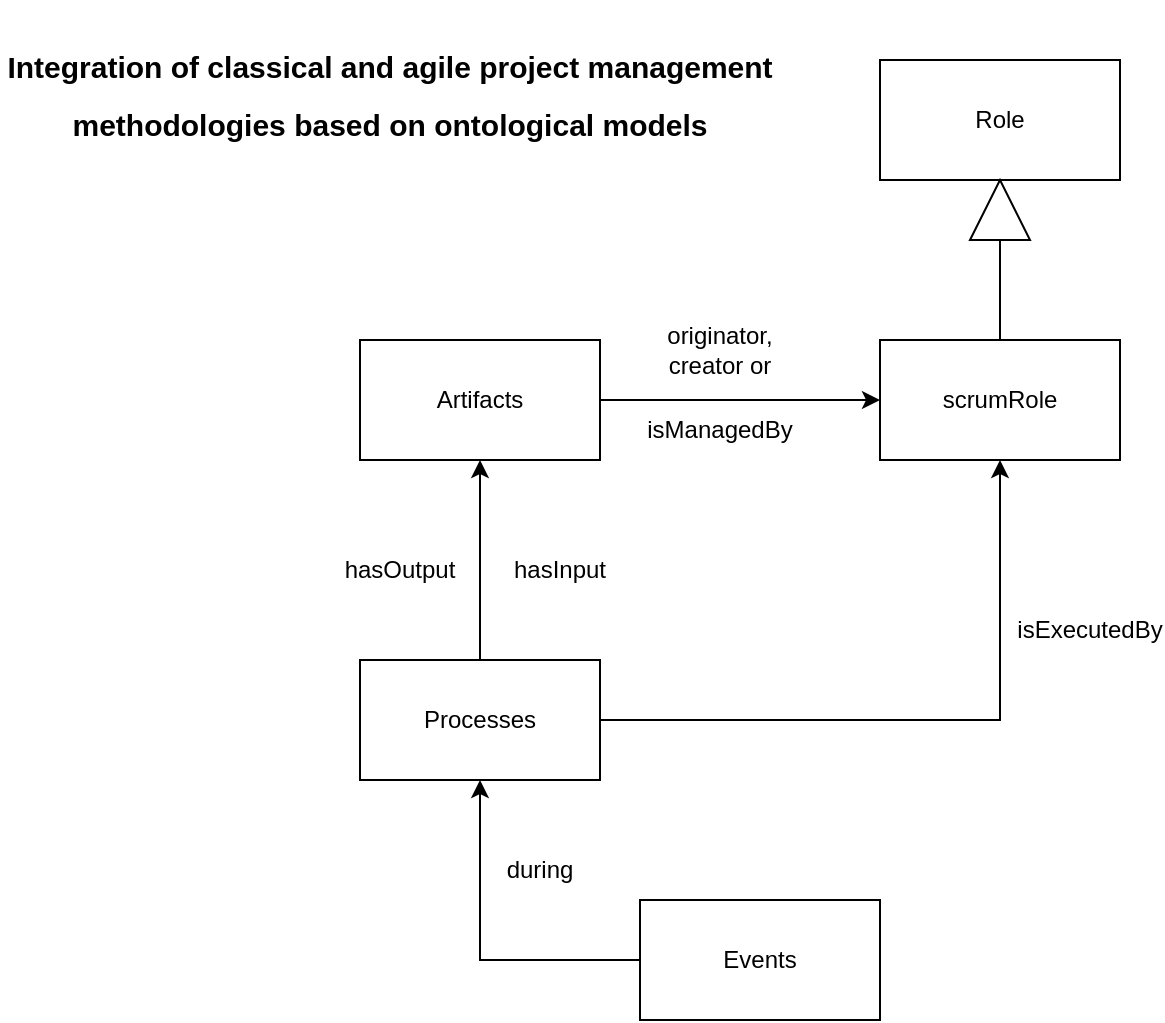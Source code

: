 <mxfile version="18.0.6" type="device"><diagram id="9cEZ5KLznjtW_zc-0BJL" name="Page-1"><mxGraphModel dx="1183" dy="734" grid="1" gridSize="10" guides="1" tooltips="1" connect="1" arrows="1" fold="1" page="1" pageScale="1" pageWidth="850" pageHeight="1100" math="0" shadow="0"><root><mxCell id="0"/><mxCell id="1" parent="0"/><mxCell id="uE4yOQZlBMkA8IkqFdpx-1" value="Artifacts" style="rounded=0;whiteSpace=wrap;html=1;" vertex="1" parent="1"><mxGeometry x="270" y="270" width="120" height="60" as="geometry"/></mxCell><mxCell id="uE4yOQZlBMkA8IkqFdpx-2" value="scrumRole" style="rounded=0;whiteSpace=wrap;html=1;" vertex="1" parent="1"><mxGeometry x="530" y="270" width="120" height="60" as="geometry"/></mxCell><mxCell id="uE4yOQZlBMkA8IkqFdpx-3" value="Role" style="rounded=0;whiteSpace=wrap;html=1;" vertex="1" parent="1"><mxGeometry x="530" y="130" width="120" height="60" as="geometry"/></mxCell><mxCell id="uE4yOQZlBMkA8IkqFdpx-4" value="" style="triangle;whiteSpace=wrap;html=1;rotation=-90;" vertex="1" parent="1"><mxGeometry x="575" y="190" width="30" height="30" as="geometry"/></mxCell><mxCell id="uE4yOQZlBMkA8IkqFdpx-5" value="" style="endArrow=none;html=1;rounded=0;entryX=0;entryY=0.5;entryDx=0;entryDy=0;exitX=0.5;exitY=0;exitDx=0;exitDy=0;" edge="1" parent="1" source="uE4yOQZlBMkA8IkqFdpx-2" target="uE4yOQZlBMkA8IkqFdpx-4"><mxGeometry width="50" height="50" relative="1" as="geometry"><mxPoint x="400" y="330" as="sourcePoint"/><mxPoint x="450" y="280" as="targetPoint"/></mxGeometry></mxCell><mxCell id="uE4yOQZlBMkA8IkqFdpx-6" value="" style="endArrow=classic;html=1;rounded=0;entryX=0;entryY=0.5;entryDx=0;entryDy=0;exitX=1;exitY=0.5;exitDx=0;exitDy=0;" edge="1" parent="1" source="uE4yOQZlBMkA8IkqFdpx-1" target="uE4yOQZlBMkA8IkqFdpx-2"><mxGeometry width="50" height="50" relative="1" as="geometry"><mxPoint x="400" y="330" as="sourcePoint"/><mxPoint x="450" y="280" as="targetPoint"/></mxGeometry></mxCell><mxCell id="uE4yOQZlBMkA8IkqFdpx-7" value="originator, creator or" style="text;html=1;strokeColor=none;fillColor=none;align=center;verticalAlign=middle;whiteSpace=wrap;rounded=0;" vertex="1" parent="1"><mxGeometry x="420" y="260" width="60" height="30" as="geometry"/></mxCell><mxCell id="uE4yOQZlBMkA8IkqFdpx-8" value="isManagedBy" style="text;html=1;strokeColor=none;fillColor=none;align=center;verticalAlign=middle;whiteSpace=wrap;rounded=0;" vertex="1" parent="1"><mxGeometry x="420" y="300" width="60" height="30" as="geometry"/></mxCell><mxCell id="uE4yOQZlBMkA8IkqFdpx-9" value="Processes" style="rounded=0;whiteSpace=wrap;html=1;" vertex="1" parent="1"><mxGeometry x="270" y="430" width="120" height="60" as="geometry"/></mxCell><mxCell id="uE4yOQZlBMkA8IkqFdpx-10" value="" style="endArrow=classic;html=1;rounded=0;entryX=0.5;entryY=1;entryDx=0;entryDy=0;exitX=0.5;exitY=0;exitDx=0;exitDy=0;" edge="1" parent="1" source="uE4yOQZlBMkA8IkqFdpx-9" target="uE4yOQZlBMkA8IkqFdpx-1"><mxGeometry width="50" height="50" relative="1" as="geometry"><mxPoint x="450" y="270" as="sourcePoint"/><mxPoint x="400" y="320" as="targetPoint"/></mxGeometry></mxCell><mxCell id="uE4yOQZlBMkA8IkqFdpx-11" value="hasInput" style="text;html=1;strokeColor=none;fillColor=none;align=center;verticalAlign=middle;whiteSpace=wrap;rounded=0;" vertex="1" parent="1"><mxGeometry x="340" y="370" width="60" height="30" as="geometry"/></mxCell><mxCell id="uE4yOQZlBMkA8IkqFdpx-14" value="hasOutput" style="text;html=1;strokeColor=none;fillColor=none;align=center;verticalAlign=middle;whiteSpace=wrap;rounded=0;" vertex="1" parent="1"><mxGeometry x="260" y="370" width="60" height="30" as="geometry"/></mxCell><mxCell id="uE4yOQZlBMkA8IkqFdpx-15" value="" style="endArrow=classic;html=1;rounded=0;exitX=1;exitY=0.5;exitDx=0;exitDy=0;entryX=0.5;entryY=1;entryDx=0;entryDy=0;" edge="1" parent="1" source="uE4yOQZlBMkA8IkqFdpx-9" target="uE4yOQZlBMkA8IkqFdpx-2"><mxGeometry width="50" height="50" relative="1" as="geometry"><mxPoint x="400" y="320" as="sourcePoint"/><mxPoint x="450" y="270" as="targetPoint"/><Array as="points"><mxPoint x="590" y="460"/></Array></mxGeometry></mxCell><mxCell id="uE4yOQZlBMkA8IkqFdpx-17" value="isExecutedBy" style="text;html=1;strokeColor=none;fillColor=none;align=center;verticalAlign=middle;whiteSpace=wrap;rounded=0;" vertex="1" parent="1"><mxGeometry x="605" y="400" width="60" height="30" as="geometry"/></mxCell><mxCell id="uE4yOQZlBMkA8IkqFdpx-18" value="Events" style="rounded=0;whiteSpace=wrap;html=1;" vertex="1" parent="1"><mxGeometry x="410" y="550" width="120" height="60" as="geometry"/></mxCell><mxCell id="uE4yOQZlBMkA8IkqFdpx-19" value="" style="endArrow=classic;html=1;rounded=0;exitX=0;exitY=0.5;exitDx=0;exitDy=0;entryX=0.5;entryY=1;entryDx=0;entryDy=0;" edge="1" parent="1" source="uE4yOQZlBMkA8IkqFdpx-18" target="uE4yOQZlBMkA8IkqFdpx-9"><mxGeometry width="50" height="50" relative="1" as="geometry"><mxPoint x="400" y="430" as="sourcePoint"/><mxPoint x="450" y="380" as="targetPoint"/><Array as="points"><mxPoint x="330" y="580"/></Array></mxGeometry></mxCell><mxCell id="uE4yOQZlBMkA8IkqFdpx-20" value="during" style="text;html=1;strokeColor=none;fillColor=none;align=center;verticalAlign=middle;whiteSpace=wrap;rounded=0;" vertex="1" parent="1"><mxGeometry x="330" y="520" width="60" height="30" as="geometry"/></mxCell><mxCell id="uE4yOQZlBMkA8IkqFdpx-21" value="&lt;h1 class=&quot;nova-legacy-e-text nova-legacy-e-text--size-xl nova-legacy-e-text--family-sans-serif nova-legacy-e-text--spacing-none nova-legacy-e-text--color-grey-900 research-detail-header-section__title&quot;&gt;&lt;font style=&quot;font-size: 15px;&quot;&gt;Integration of classical and agile project management methodologies based on ontological models&lt;/font&gt;&lt;/h1&gt;" style="text;html=1;strokeColor=none;fillColor=none;align=center;verticalAlign=middle;whiteSpace=wrap;rounded=0;" vertex="1" parent="1"><mxGeometry x="90" y="130" width="390" height="30" as="geometry"/></mxCell></root></mxGraphModel></diagram></mxfile>